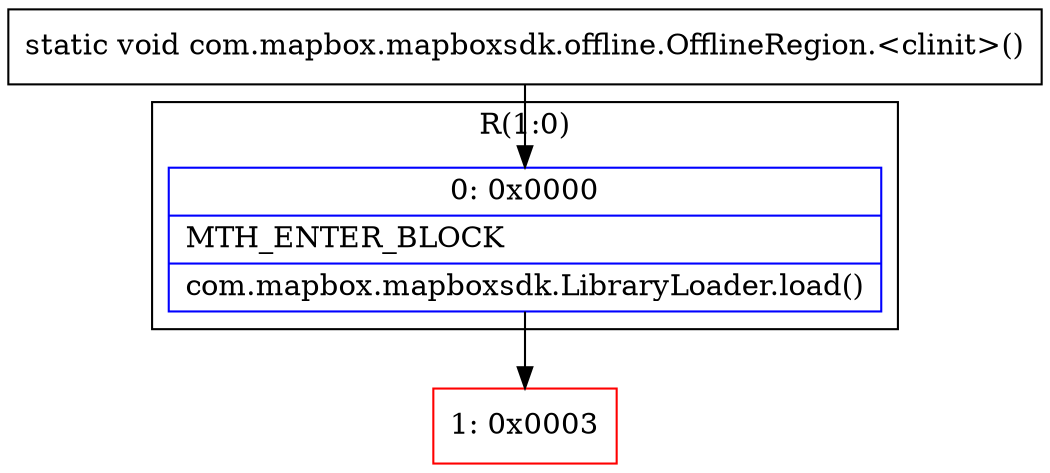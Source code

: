 digraph "CFG forcom.mapbox.mapboxsdk.offline.OfflineRegion.\<clinit\>()V" {
subgraph cluster_Region_1730975303 {
label = "R(1:0)";
node [shape=record,color=blue];
Node_0 [shape=record,label="{0\:\ 0x0000|MTH_ENTER_BLOCK\l|com.mapbox.mapboxsdk.LibraryLoader.load()\l}"];
}
Node_1 [shape=record,color=red,label="{1\:\ 0x0003}"];
MethodNode[shape=record,label="{static void com.mapbox.mapboxsdk.offline.OfflineRegion.\<clinit\>() }"];
MethodNode -> Node_0;
Node_0 -> Node_1;
}

